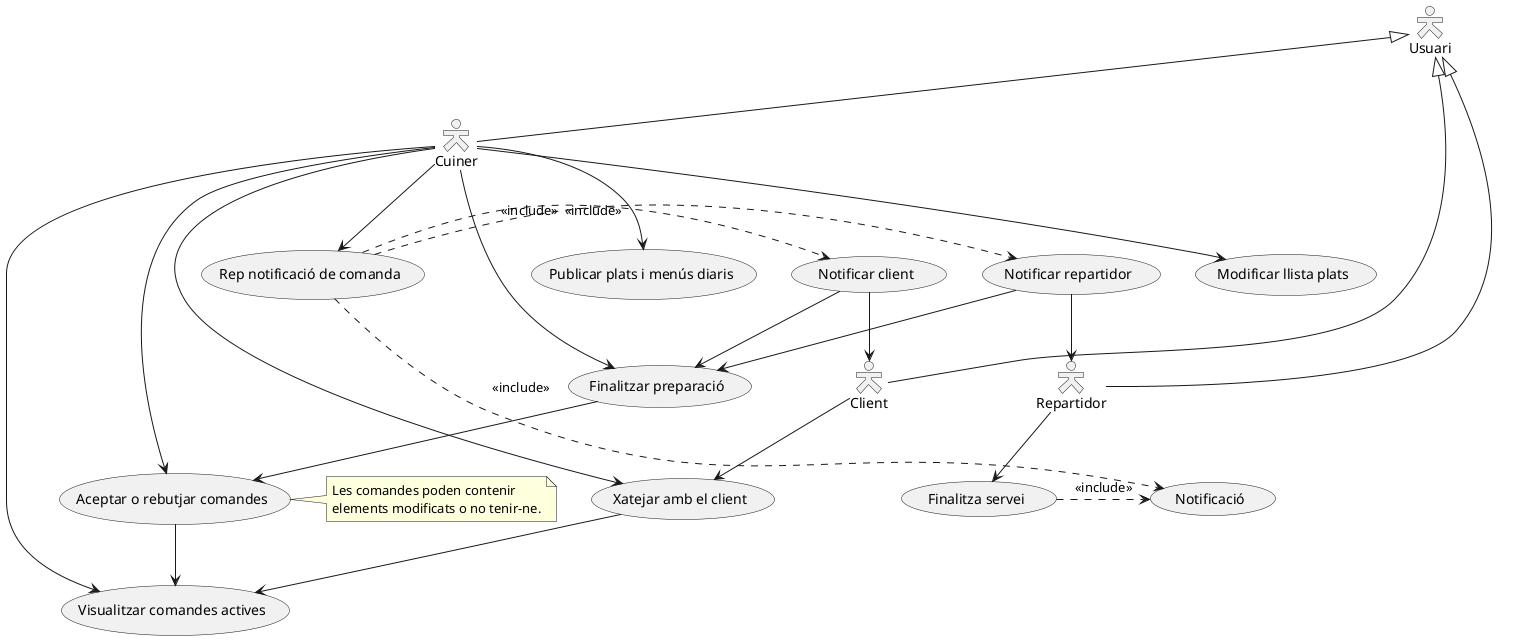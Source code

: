@startuml
skinparam actorStyle Hollow
actor "Usuari" as US
actor "Client" as CL
actor "Repartidor" as RP
actor "Cuiner" as CK
US <|-- CL
US <|-- RP
US <|-- CK

usecase UC1 as "Publicar plats i menús diaris"
usecase UC2 as "Modificar llista plats"
usecase UC3 as "Visualitzar comandes actives"
usecase UC4 as "Xatejar amb el client"
usecase UC5 as "Aceptar o rebutjar comandes"
usecase UC6 as "Finalitzar preparació"
usecase UC7 as "Notificar repartidor"
usecase UC8 as "Notificar client"
usecase "Notificació" as N
CK --> UC2
CK --> UC1
CK --> UC3
UC4 --> UC3
CL --> UC4
CK --> UC4
UC5 --> UC3
CK --> UC5
note right of UC5
Les comandes poden contenir
elements modificats o no tenir-ne.
end note
UC6 --> UC5
CK --> UC6
UC7 --> UC6
UC7 --> RP
UC8 --> UC6
UC8 --> CL
CK --> (Rep notificació de comanda)
(Rep notificació de comanda) .> UC7 : <<include>>
(Rep notificació de comanda) .> UC8 : <<include>>
(Rep notificació de comanda) .> N : <<include>>
RP --> (Finalitza servei)
(Finalitza servei) .> N : <<include>>
@enduml
